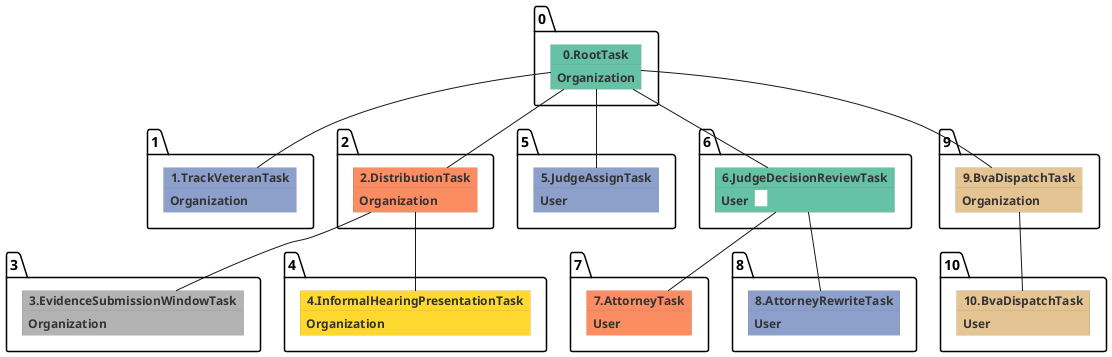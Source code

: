 @startuml
skinparam {
  ObjectBorderColor #555
  ObjectBorderThickness 0
  ObjectFontStyle bold
  ObjectFontSize 14
  ObjectAttributeFontColor #333
  ObjectAttributeFontSize 12
}
  object 0.RootTask #66c2a5 {
Organization
}
  object 1.TrackVeteranTask #8da0cb {
Organization
}
  object 2.DistributionTask #fc8d62 {
Organization
}
  object 3.EvidenceSubmissionWindowTask #b3b3b3 {
Organization
}
  object 4.InformalHearingPresentationTask #ffd92f {
Organization
}
  object 5.JudgeAssignTask #8da0cb {
User
}
  object 6.JudgeDecisionReviewTask #66c2a5 {
User  <back:white>    </back>
}
  object 7.AttorneyTask #fc8d62 {
User
}
  object 8.AttorneyRewriteTask #8da0cb {
User
}
  object 9.BvaDispatchTask #e5c494 {
Organization
}
  object 10.BvaDispatchTask #e5c494 {
User
}
0.RootTask -- 1.TrackVeteranTask
0.RootTask -- 2.DistributionTask
2.DistributionTask -- 3.EvidenceSubmissionWindowTask
2.DistributionTask -- 4.InformalHearingPresentationTask
0.RootTask -- 5.JudgeAssignTask
0.RootTask -- 6.JudgeDecisionReviewTask
6.JudgeDecisionReviewTask -- 7.AttorneyTask
6.JudgeDecisionReviewTask -- 8.AttorneyRewriteTask
0.RootTask -- 9.BvaDispatchTask
9.BvaDispatchTask -- 10.BvaDispatchTask
@enduml

